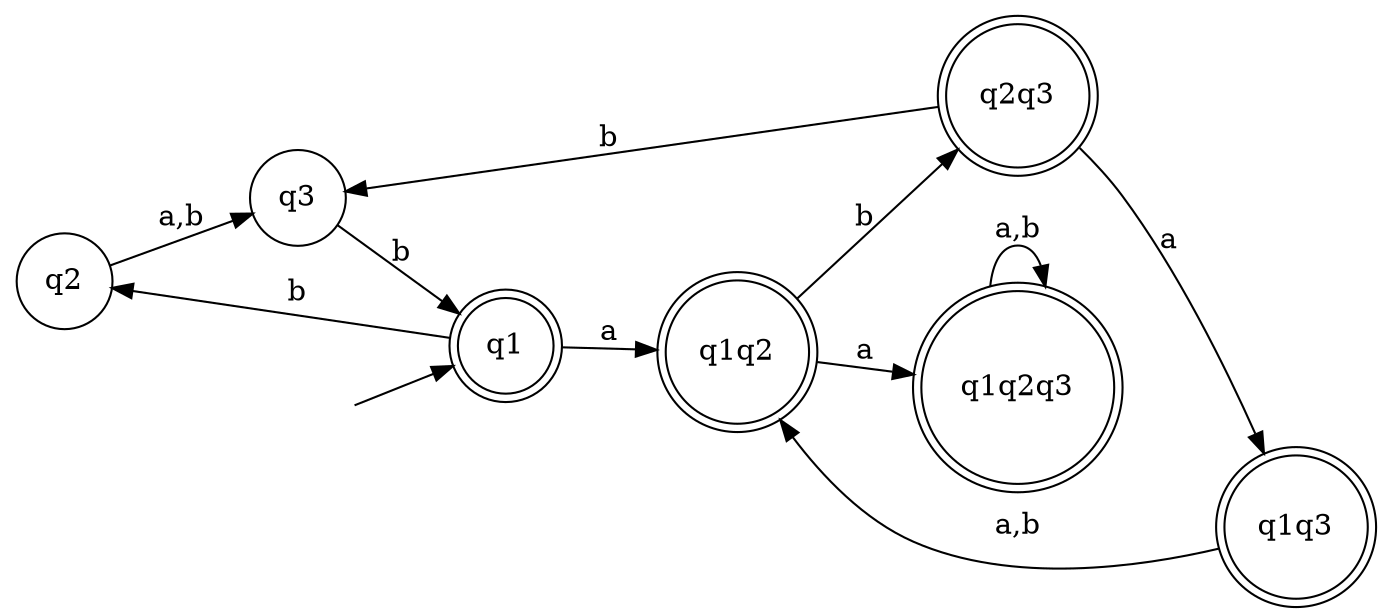 digraph finite_state_machine {
    rankdir=LR;

    node [shape = circle];  q2;
    node [shape = circle];  q3;
    node [shape = doublecircle];  q1;


    "" [shape = none];
    " " [shape = none];
    "  " [shape = none];
    "" -> q1;

    // q1 -> q1 [label = "a"];
    // q1 -> q2 [label = "a,b"];
    // q2 -> q3 [label = "a,b"];
    // q3 -> q1 [label = "b"];
    q1 -> q1q2 [label = "a"];
    q1 -> q2 [label = "b"];
    q2 -> q3 [label = "a,b"];
    q3 -> q1 [label = "b"]
    q1q2 -> q1q2q3 [label = "a"];
    q1q2 -> q2q3 [label = "b"];
    q2q3 -> q1q3 [label = "a"];
    q2q3 -> q3 [label = "b"];
    q1q3 -> q1q2 [label = "a,b"];
    q1q2q3 -> q1q2q3 [label = "a,b"];

}
